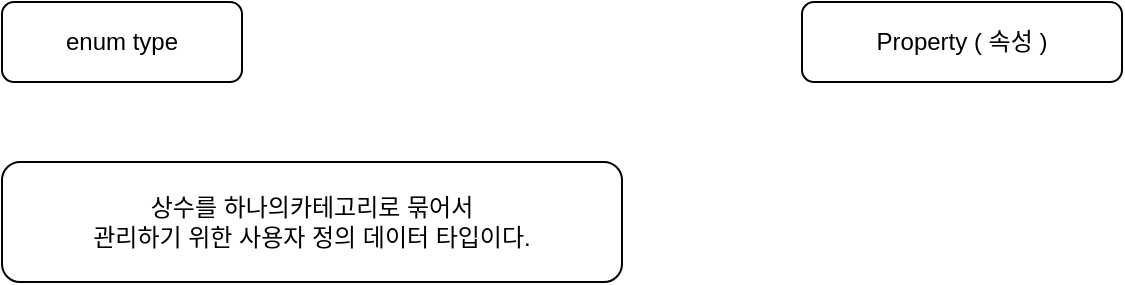 <mxfile version="21.2.8" type="device">
  <diagram name="페이지-1" id="kKOFvNmuKiCLTP5SnCTo">
    <mxGraphModel dx="1658" dy="828" grid="1" gridSize="10" guides="1" tooltips="1" connect="1" arrows="1" fold="1" page="1" pageScale="1" pageWidth="827" pageHeight="1169" math="0" shadow="0">
      <root>
        <mxCell id="0" />
        <mxCell id="1" parent="0" />
        <mxCell id="Xd0Dybj2CjGJxFuojRp_-1" value="enum type" style="rounded=1;whiteSpace=wrap;html=1;" vertex="1" parent="1">
          <mxGeometry x="40" y="40" width="120" height="40" as="geometry" />
        </mxCell>
        <mxCell id="Xd0Dybj2CjGJxFuojRp_-2" value="Property ( 속성 )" style="rounded=1;whiteSpace=wrap;html=1;" vertex="1" parent="1">
          <mxGeometry x="440" y="40" width="160" height="40" as="geometry" />
        </mxCell>
        <mxCell id="Xd0Dybj2CjGJxFuojRp_-3" value="상수를 하나의카테고리로 묶어서&lt;br&gt;관리하기 위한 사용자 정의 데이터 타입이다." style="rounded=1;whiteSpace=wrap;html=1;" vertex="1" parent="1">
          <mxGeometry x="40" y="120" width="310" height="60" as="geometry" />
        </mxCell>
      </root>
    </mxGraphModel>
  </diagram>
</mxfile>
